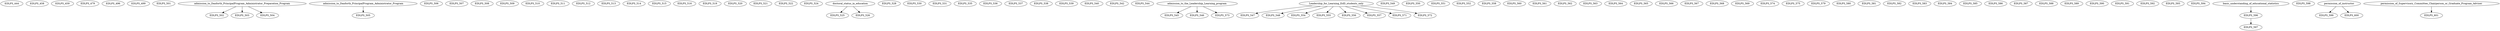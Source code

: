 digraph G {
    EDLPS_444;
    EDLPS_458;
    EDLPS_459;
    EDLPS_479;
    EDLPS_496;
    EDLPS_499;
    EDLPS_501;
    edge [color=black];
    admission_to_Danforth_PrincipalProgram_Administrator_Preparation_Program -> EDLPS_502;
    edge [color=black];
    admission_to_Danforth_PrincipalProgram_Administrator_Preparation_Program -> EDLPS_503;
    edge [color=black];
    admission_to_Danforth_PrincipalProgram_Administrator_Preparation_Program -> EDLPS_504;
    edge [color=black];
    admission_to_Danforth_PrincipalProgram_Administrator_Program -> EDLPS_505;
    EDLPS_506;
    EDLPS_507;
    EDLPS_508;
    EDLPS_509;
    EDLPS_510;
    EDLPS_511;
    EDLPS_512;
    EDLPS_513;
    EDLPS_514;
    EDLPS_515;
    EDLPS_516;
    EDLPS_519;
    EDLPS_520;
    EDLPS_521;
    EDLPS_522;
    EDLPS_524;
    edge [color=black];
    doctoral_status_in_education -> EDLPS_525;
    edge [color=black];
    doctoral_status_in_education -> EDLPS_526;
    EDLPS_528;
    EDLPS_530;
    EDLPS_531;
    EDLPS_535;
    EDLPS_536;
    EDLPS_537;
    EDLPS_538;
    EDLPS_539;
    EDLPS_540;
    EDLPS_542;
    EDLPS_544;
    edge [color=black];
    admission_to_the_Leadership_Learning_program -> EDLPS_545;
    edge [color=black];
    admission_to_the_Leadership_Learning_program -> EDLPS_546;
    edge [color=black];
    Leadership_for_Learning_EdD_students_only -> EDLPS_547;
    edge [color=black];
    Leadership_for_Learning_EdD_students_only -> EDLPS_548;
    EDLPS_549;
    EDLPS_550;
    EDLPS_551;
    EDLPS_552;
    edge [color=black];
    Leadership_for_Learning_EdD_students_only -> EDLPS_554;
    edge [color=black];
    Leadership_for_Learning_EdD_students_only -> EDLPS_555;
    edge [color=black];
    Leadership_for_Learning_EdD_students_only -> EDLPS_556;
    edge [color=black];
    Leadership_for_Learning_EdD_students_only -> EDLPS_557;
    EDLPS_558;
    EDLPS_560;
    EDLPS_561;
    EDLPS_562;
    EDLPS_563;
    EDLPS_564;
    EDLPS_565;
    EDLPS_566;
    EDLPS_567;
    EDLPS_568;
    EDLPS_569;
    edge [color=black];
    Leadership_for_Learning_EdD_students_only -> EDLPS_571;
    edge [color=black];
    Leadership_for_Learning_EdD_students_only -> EDLPS_572;
    edge [color=black];
    admission_to_the_Leadership_Learning_program -> EDLPS_573;
    EDLPS_574;
    EDLPS_575;
    EDLPS_579;
    EDLPS_580;
    EDLPS_581;
    EDLPS_582;
    EDLPS_583;
    EDLPS_584;
    EDLPS_585;
    EDLPS_586;
    EDLPS_587;
    EDLPS_588;
    EDLPS_589;
    EDLPS_590;
    EDLPS_591;
    EDLPS_592;
    EDLPS_593;
    EDLPS_594;
    edge [color=black];
    basic_understanding_of_educational_statistics -> EDLPS_596;
    edge [color=black];
    EDLPS_596 -> EDLPS_597;
    EDLPS_598;
    edge [color=black];
    permission_of_instructor -> EDLPS_599;
    edge [color=black];
    permission_of_instructor -> EDLPS_600;
    edge [color=black];
    permission_of_Supervisory_Committee_Chairperson_or_Graduate_Program_Adviser -> EDLPS_601;
}
